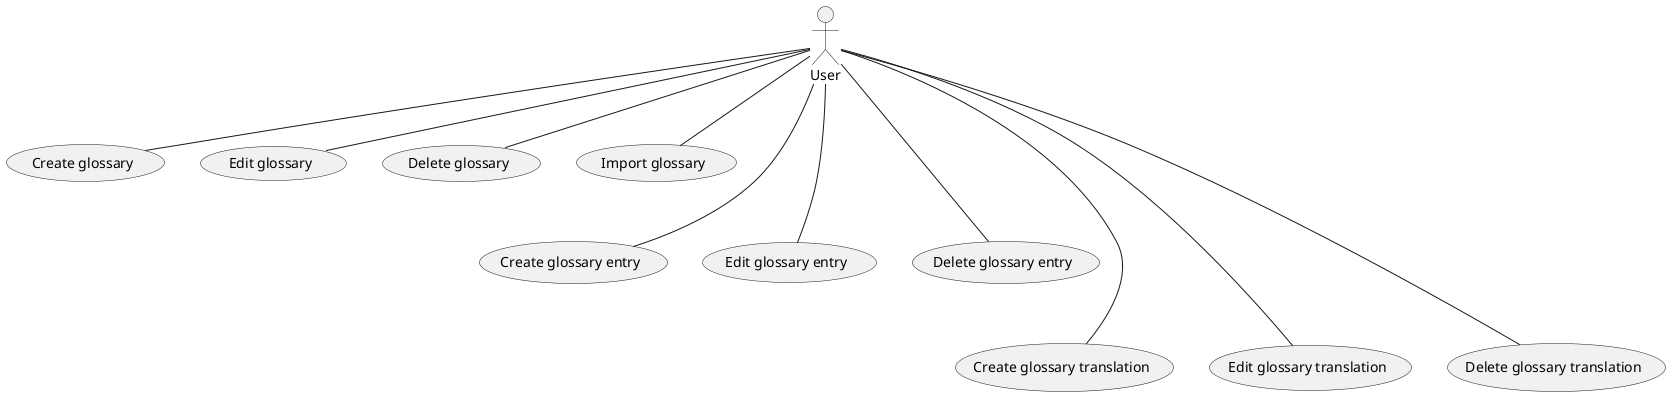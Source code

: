 @startuml
:User: as U1
(Create glossary) as GLOSC
(Edit glossary) as GLOSE
(Delete glossary) as GLOSD
(Import glossary) as GLOSI
(Create glossary entry) as GLESC
(Edit glossary entry) as GLESE
(Delete glossary entry) as GLESD
(Create glossary translation) as GLSTC
(Edit glossary translation) as GLSTE
(Delete glossary translation) as GLSTD
U1 -- GLOSC
U1 -- GLOSE
U1 -- GLOSD
U1 -- GLOSI
U1 --- GLESC
U1 --- GLESE
U1 --- GLESD
U1 ---- GLSTC
U1 ---- GLSTE
U1 ---- GLSTD
@enduml